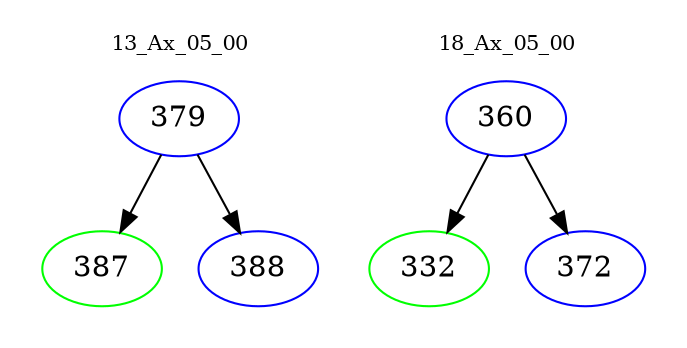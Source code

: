 digraph{
subgraph cluster_0 {
color = white
label = "13_Ax_05_00";
fontsize=10;
T0_379 [label="379", color="blue"]
T0_379 -> T0_387 [color="black"]
T0_387 [label="387", color="green"]
T0_379 -> T0_388 [color="black"]
T0_388 [label="388", color="blue"]
}
subgraph cluster_1 {
color = white
label = "18_Ax_05_00";
fontsize=10;
T1_360 [label="360", color="blue"]
T1_360 -> T1_332 [color="black"]
T1_332 [label="332", color="green"]
T1_360 -> T1_372 [color="black"]
T1_372 [label="372", color="blue"]
}
}
